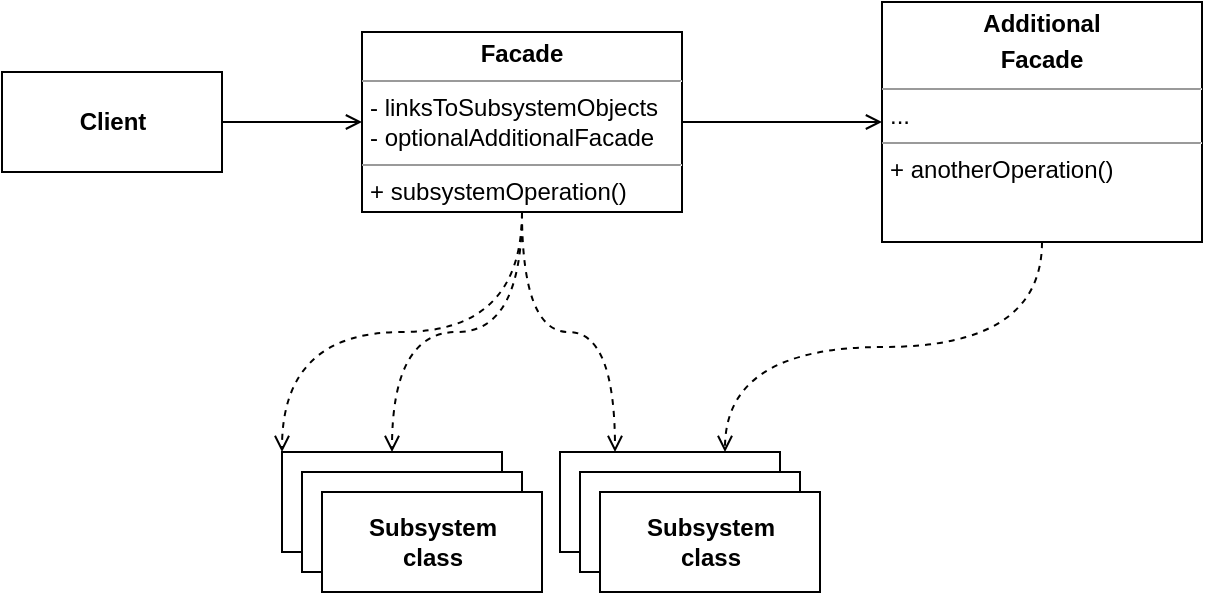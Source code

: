 <mxfile version="20.8.16" type="device"><diagram name="Page-1" id="ZI1H9_qZjJplwd9CCx60"><mxGraphModel dx="714" dy="777" grid="1" gridSize="10" guides="1" tooltips="1" connect="1" arrows="1" fold="1" page="1" pageScale="1" pageWidth="827" pageHeight="1169" math="0" shadow="0"><root><mxCell id="0"/><mxCell id="1" parent="0"/><mxCell id="f2mEyZj7fq2u_HYvaAXD-13" style="edgeStyle=orthogonalEdgeStyle;rounded=0;orthogonalLoop=1;jettySize=auto;html=1;exitX=1;exitY=0.5;exitDx=0;exitDy=0;entryX=0;entryY=0.5;entryDx=0;entryDy=0;endArrow=open;endFill=0;" edge="1" parent="1" source="f2mEyZj7fq2u_HYvaAXD-2" target="f2mEyZj7fq2u_HYvaAXD-3"><mxGeometry relative="1" as="geometry"><Array as="points"><mxPoint x="450" y="315"/><mxPoint x="450" y="315"/></Array></mxGeometry></mxCell><mxCell id="f2mEyZj7fq2u_HYvaAXD-15" style="edgeStyle=orthogonalEdgeStyle;rounded=0;orthogonalLoop=1;jettySize=auto;html=1;exitX=0.5;exitY=1;exitDx=0;exitDy=0;entryX=0;entryY=0;entryDx=0;entryDy=0;dashed=1;endArrow=open;endFill=0;curved=1;" edge="1" parent="1" source="f2mEyZj7fq2u_HYvaAXD-2" target="f2mEyZj7fq2u_HYvaAXD-4"><mxGeometry relative="1" as="geometry"/></mxCell><mxCell id="f2mEyZj7fq2u_HYvaAXD-16" style="edgeStyle=orthogonalEdgeStyle;curved=1;rounded=0;orthogonalLoop=1;jettySize=auto;html=1;exitX=0.5;exitY=1;exitDx=0;exitDy=0;entryX=0.5;entryY=0;entryDx=0;entryDy=0;dashed=1;endArrow=open;endFill=0;" edge="1" parent="1" source="f2mEyZj7fq2u_HYvaAXD-2" target="f2mEyZj7fq2u_HYvaAXD-4"><mxGeometry relative="1" as="geometry"/></mxCell><mxCell id="f2mEyZj7fq2u_HYvaAXD-18" style="edgeStyle=orthogonalEdgeStyle;curved=1;rounded=0;orthogonalLoop=1;jettySize=auto;html=1;exitX=0.5;exitY=1;exitDx=0;exitDy=0;entryX=0.25;entryY=0;entryDx=0;entryDy=0;dashed=1;endArrow=open;endFill=0;" edge="1" parent="1" source="f2mEyZj7fq2u_HYvaAXD-2" target="f2mEyZj7fq2u_HYvaAXD-7"><mxGeometry relative="1" as="geometry"/></mxCell><mxCell id="f2mEyZj7fq2u_HYvaAXD-2" value="&lt;p style=&quot;margin:0px;margin-top:4px;text-align:center;&quot;&gt;&lt;b&gt;Facade&lt;/b&gt;&lt;/p&gt;&lt;hr size=&quot;1&quot;&gt;&lt;p style=&quot;margin:0px;margin-left:4px;&quot;&gt;- linksToSubsystemObjects&lt;/p&gt;&lt;p style=&quot;margin:0px;margin-left:4px;&quot;&gt;- optionalAdditionalFacade&lt;/p&gt;&lt;hr size=&quot;1&quot;&gt;&lt;p style=&quot;margin:0px;margin-left:4px;&quot;&gt;+ subsystemOperation()&lt;/p&gt;" style="verticalAlign=top;align=left;overflow=fill;fontSize=12;fontFamily=Helvetica;html=1;" vertex="1" parent="1"><mxGeometry x="240" y="270" width="160" height="90" as="geometry"/></mxCell><mxCell id="f2mEyZj7fq2u_HYvaAXD-17" style="edgeStyle=orthogonalEdgeStyle;curved=1;rounded=0;orthogonalLoop=1;jettySize=auto;html=1;exitX=0.5;exitY=1;exitDx=0;exitDy=0;entryX=0.75;entryY=0;entryDx=0;entryDy=0;dashed=1;endArrow=open;endFill=0;" edge="1" parent="1" source="f2mEyZj7fq2u_HYvaAXD-3" target="f2mEyZj7fq2u_HYvaAXD-7"><mxGeometry relative="1" as="geometry"/></mxCell><mxCell id="f2mEyZj7fq2u_HYvaAXD-3" value="&lt;p style=&quot;margin:0px;margin-top:4px;text-align:center;&quot;&gt;&lt;b&gt;Additional&lt;/b&gt;&lt;/p&gt;&lt;p style=&quot;margin:0px;margin-top:4px;text-align:center;&quot;&gt;&lt;b&gt;Facade&lt;/b&gt;&lt;/p&gt;&lt;hr size=&quot;1&quot;&gt;&lt;p style=&quot;margin:0px;margin-left:4px;&quot;&gt;...&lt;/p&gt;&lt;hr size=&quot;1&quot;&gt;&lt;p style=&quot;margin:0px;margin-left:4px;&quot;&gt;+ anotherOperation()&lt;/p&gt;" style="verticalAlign=top;align=left;overflow=fill;fontSize=12;fontFamily=Helvetica;html=1;" vertex="1" parent="1"><mxGeometry x="500" y="255" width="160" height="120" as="geometry"/></mxCell><mxCell id="f2mEyZj7fq2u_HYvaAXD-10" value="" style="group" vertex="1" connectable="0" parent="1"><mxGeometry x="200" y="480" width="269" height="70" as="geometry"/></mxCell><mxCell id="f2mEyZj7fq2u_HYvaAXD-4" value="&lt;b&gt;Subsystem&lt;br&gt;class&lt;/b&gt;" style="html=1;" vertex="1" parent="f2mEyZj7fq2u_HYvaAXD-10"><mxGeometry width="110" height="50" as="geometry"/></mxCell><mxCell id="f2mEyZj7fq2u_HYvaAXD-5" value="&lt;b&gt;Subsystem&lt;br&gt;class&lt;/b&gt;" style="html=1;" vertex="1" parent="f2mEyZj7fq2u_HYvaAXD-10"><mxGeometry x="10" y="10" width="110" height="50" as="geometry"/></mxCell><mxCell id="f2mEyZj7fq2u_HYvaAXD-6" value="&lt;b&gt;Subsystem&lt;br&gt;class&lt;/b&gt;" style="html=1;" vertex="1" parent="f2mEyZj7fq2u_HYvaAXD-10"><mxGeometry x="20" y="20" width="110" height="50" as="geometry"/></mxCell><mxCell id="f2mEyZj7fq2u_HYvaAXD-7" value="&lt;b&gt;Subsystem&lt;br&gt;class&lt;/b&gt;" style="html=1;" vertex="1" parent="f2mEyZj7fq2u_HYvaAXD-10"><mxGeometry x="139" width="110" height="50" as="geometry"/></mxCell><mxCell id="f2mEyZj7fq2u_HYvaAXD-8" value="&lt;b&gt;Subsystem&lt;br&gt;class&lt;/b&gt;" style="html=1;" vertex="1" parent="f2mEyZj7fq2u_HYvaAXD-10"><mxGeometry x="149" y="10" width="110" height="50" as="geometry"/></mxCell><mxCell id="f2mEyZj7fq2u_HYvaAXD-9" value="&lt;b&gt;Subsystem&lt;br&gt;class&lt;/b&gt;" style="html=1;" vertex="1" parent="f2mEyZj7fq2u_HYvaAXD-10"><mxGeometry x="159" y="20" width="110" height="50" as="geometry"/></mxCell><mxCell id="f2mEyZj7fq2u_HYvaAXD-12" style="edgeStyle=orthogonalEdgeStyle;rounded=0;orthogonalLoop=1;jettySize=auto;html=1;exitX=1;exitY=0.5;exitDx=0;exitDy=0;endArrow=open;endFill=0;" edge="1" parent="1" source="f2mEyZj7fq2u_HYvaAXD-11" target="f2mEyZj7fq2u_HYvaAXD-2"><mxGeometry relative="1" as="geometry"/></mxCell><mxCell id="f2mEyZj7fq2u_HYvaAXD-11" value="&lt;b&gt;Client&lt;/b&gt;" style="html=1;" vertex="1" parent="1"><mxGeometry x="60" y="290" width="110" height="50" as="geometry"/></mxCell></root></mxGraphModel></diagram></mxfile>
